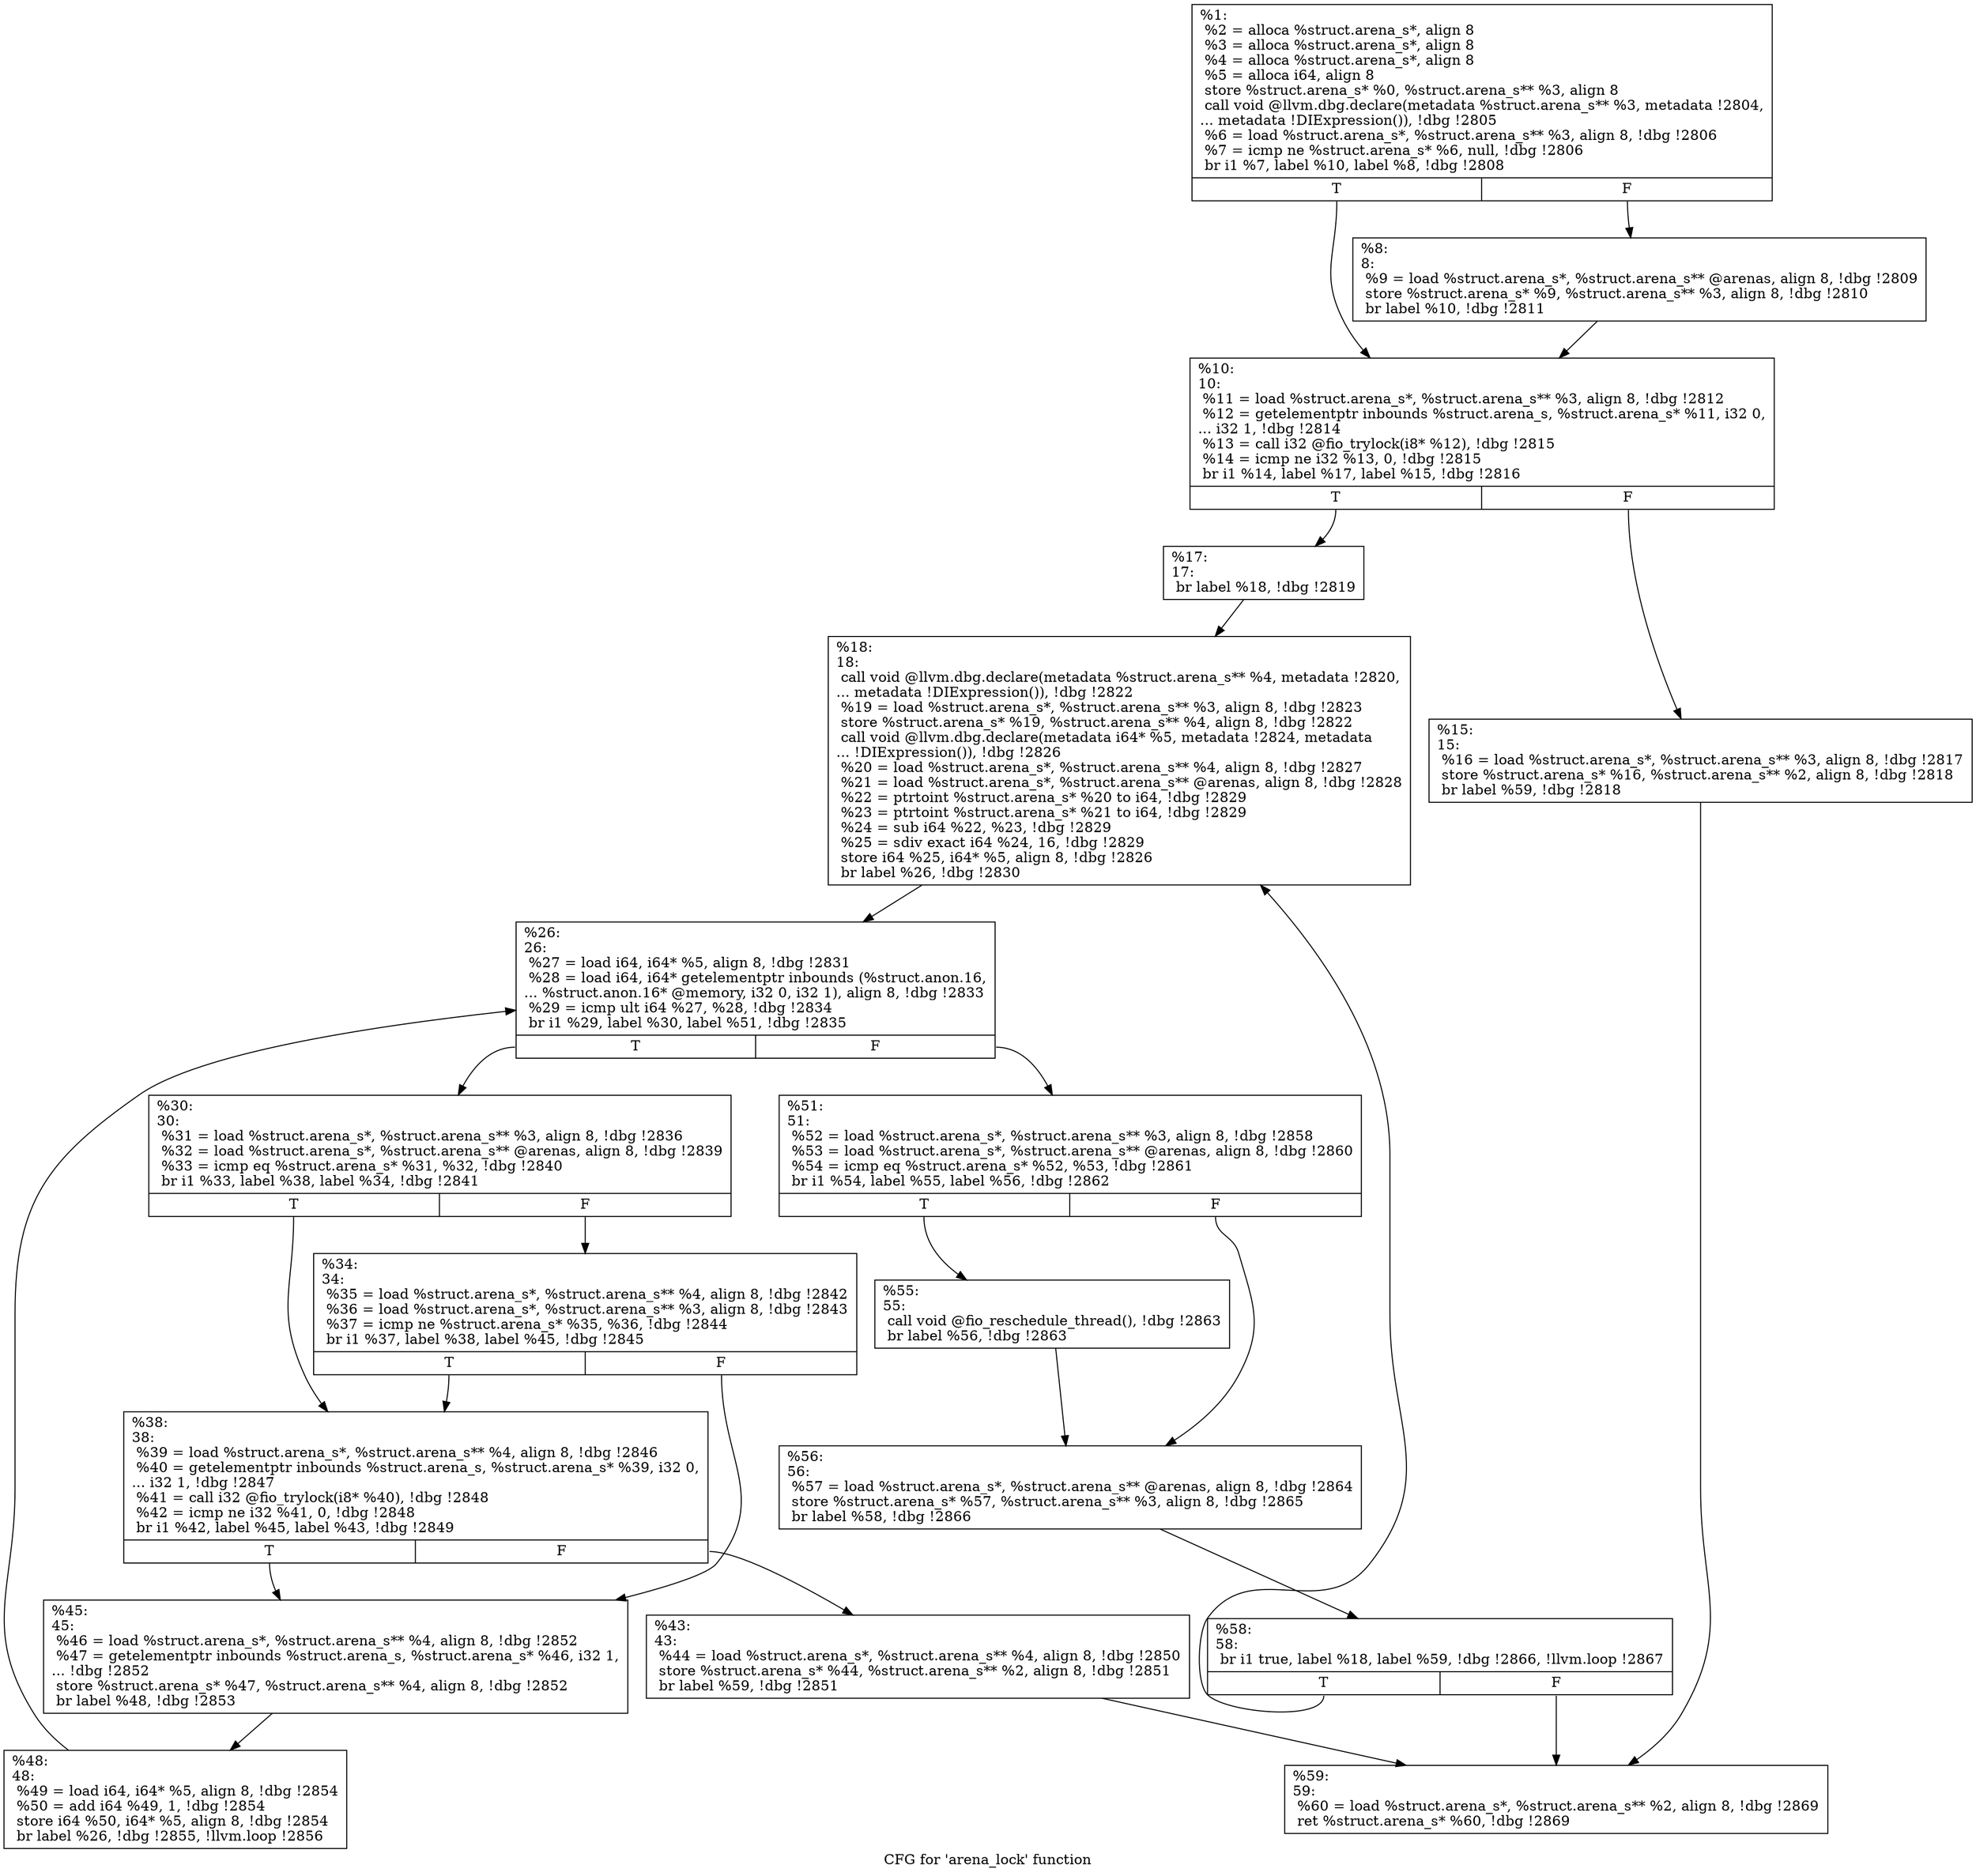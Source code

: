 digraph "CFG for 'arena_lock' function" {
	label="CFG for 'arena_lock' function";

	Node0x556851412720 [shape=record,label="{%1:\l  %2 = alloca %struct.arena_s*, align 8\l  %3 = alloca %struct.arena_s*, align 8\l  %4 = alloca %struct.arena_s*, align 8\l  %5 = alloca i64, align 8\l  store %struct.arena_s* %0, %struct.arena_s** %3, align 8\l  call void @llvm.dbg.declare(metadata %struct.arena_s** %3, metadata !2804,\l... metadata !DIExpression()), !dbg !2805\l  %6 = load %struct.arena_s*, %struct.arena_s** %3, align 8, !dbg !2806\l  %7 = icmp ne %struct.arena_s* %6, null, !dbg !2806\l  br i1 %7, label %10, label %8, !dbg !2808\l|{<s0>T|<s1>F}}"];
	Node0x556851412720:s0 -> Node0x556851413930;
	Node0x556851412720:s1 -> Node0x5568514138e0;
	Node0x5568514138e0 [shape=record,label="{%8:\l8:                                                \l  %9 = load %struct.arena_s*, %struct.arena_s** @arenas, align 8, !dbg !2809\l  store %struct.arena_s* %9, %struct.arena_s** %3, align 8, !dbg !2810\l  br label %10, !dbg !2811\l}"];
	Node0x5568514138e0 -> Node0x556851413930;
	Node0x556851413930 [shape=record,label="{%10:\l10:                                               \l  %11 = load %struct.arena_s*, %struct.arena_s** %3, align 8, !dbg !2812\l  %12 = getelementptr inbounds %struct.arena_s, %struct.arena_s* %11, i32 0,\l... i32 1, !dbg !2814\l  %13 = call i32 @fio_trylock(i8* %12), !dbg !2815\l  %14 = icmp ne i32 %13, 0, !dbg !2815\l  br i1 %14, label %17, label %15, !dbg !2816\l|{<s0>T|<s1>F}}"];
	Node0x556851413930:s0 -> Node0x5568514139d0;
	Node0x556851413930:s1 -> Node0x556851413980;
	Node0x556851413980 [shape=record,label="{%15:\l15:                                               \l  %16 = load %struct.arena_s*, %struct.arena_s** %3, align 8, !dbg !2817\l  store %struct.arena_s* %16, %struct.arena_s** %2, align 8, !dbg !2818\l  br label %59, !dbg !2818\l}"];
	Node0x556851413980 -> Node0x556851413de0;
	Node0x5568514139d0 [shape=record,label="{%17:\l17:                                               \l  br label %18, !dbg !2819\l}"];
	Node0x5568514139d0 -> Node0x556851413a20;
	Node0x556851413a20 [shape=record,label="{%18:\l18:                                               \l  call void @llvm.dbg.declare(metadata %struct.arena_s** %4, metadata !2820,\l... metadata !DIExpression()), !dbg !2822\l  %19 = load %struct.arena_s*, %struct.arena_s** %3, align 8, !dbg !2823\l  store %struct.arena_s* %19, %struct.arena_s** %4, align 8, !dbg !2822\l  call void @llvm.dbg.declare(metadata i64* %5, metadata !2824, metadata\l... !DIExpression()), !dbg !2826\l  %20 = load %struct.arena_s*, %struct.arena_s** %4, align 8, !dbg !2827\l  %21 = load %struct.arena_s*, %struct.arena_s** @arenas, align 8, !dbg !2828\l  %22 = ptrtoint %struct.arena_s* %20 to i64, !dbg !2829\l  %23 = ptrtoint %struct.arena_s* %21 to i64, !dbg !2829\l  %24 = sub i64 %22, %23, !dbg !2829\l  %25 = sdiv exact i64 %24, 16, !dbg !2829\l  store i64 %25, i64* %5, align 8, !dbg !2826\l  br label %26, !dbg !2830\l}"];
	Node0x556851413a20 -> Node0x556851413a70;
	Node0x556851413a70 [shape=record,label="{%26:\l26:                                               \l  %27 = load i64, i64* %5, align 8, !dbg !2831\l  %28 = load i64, i64* getelementptr inbounds (%struct.anon.16,\l... %struct.anon.16* @memory, i32 0, i32 1), align 8, !dbg !2833\l  %29 = icmp ult i64 %27, %28, !dbg !2834\l  br i1 %29, label %30, label %51, !dbg !2835\l|{<s0>T|<s1>F}}"];
	Node0x556851413a70:s0 -> Node0x556851413ac0;
	Node0x556851413a70:s1 -> Node0x556851413ca0;
	Node0x556851413ac0 [shape=record,label="{%30:\l30:                                               \l  %31 = load %struct.arena_s*, %struct.arena_s** %3, align 8, !dbg !2836\l  %32 = load %struct.arena_s*, %struct.arena_s** @arenas, align 8, !dbg !2839\l  %33 = icmp eq %struct.arena_s* %31, %32, !dbg !2840\l  br i1 %33, label %38, label %34, !dbg !2841\l|{<s0>T|<s1>F}}"];
	Node0x556851413ac0:s0 -> Node0x556851413b60;
	Node0x556851413ac0:s1 -> Node0x556851413b10;
	Node0x556851413b10 [shape=record,label="{%34:\l34:                                               \l  %35 = load %struct.arena_s*, %struct.arena_s** %4, align 8, !dbg !2842\l  %36 = load %struct.arena_s*, %struct.arena_s** %3, align 8, !dbg !2843\l  %37 = icmp ne %struct.arena_s* %35, %36, !dbg !2844\l  br i1 %37, label %38, label %45, !dbg !2845\l|{<s0>T|<s1>F}}"];
	Node0x556851413b10:s0 -> Node0x556851413b60;
	Node0x556851413b10:s1 -> Node0x556851413c00;
	Node0x556851413b60 [shape=record,label="{%38:\l38:                                               \l  %39 = load %struct.arena_s*, %struct.arena_s** %4, align 8, !dbg !2846\l  %40 = getelementptr inbounds %struct.arena_s, %struct.arena_s* %39, i32 0,\l... i32 1, !dbg !2847\l  %41 = call i32 @fio_trylock(i8* %40), !dbg !2848\l  %42 = icmp ne i32 %41, 0, !dbg !2848\l  br i1 %42, label %45, label %43, !dbg !2849\l|{<s0>T|<s1>F}}"];
	Node0x556851413b60:s0 -> Node0x556851413c00;
	Node0x556851413b60:s1 -> Node0x556851413bb0;
	Node0x556851413bb0 [shape=record,label="{%43:\l43:                                               \l  %44 = load %struct.arena_s*, %struct.arena_s** %4, align 8, !dbg !2850\l  store %struct.arena_s* %44, %struct.arena_s** %2, align 8, !dbg !2851\l  br label %59, !dbg !2851\l}"];
	Node0x556851413bb0 -> Node0x556851413de0;
	Node0x556851413c00 [shape=record,label="{%45:\l45:                                               \l  %46 = load %struct.arena_s*, %struct.arena_s** %4, align 8, !dbg !2852\l  %47 = getelementptr inbounds %struct.arena_s, %struct.arena_s* %46, i32 1,\l... !dbg !2852\l  store %struct.arena_s* %47, %struct.arena_s** %4, align 8, !dbg !2852\l  br label %48, !dbg !2853\l}"];
	Node0x556851413c00 -> Node0x556851413c50;
	Node0x556851413c50 [shape=record,label="{%48:\l48:                                               \l  %49 = load i64, i64* %5, align 8, !dbg !2854\l  %50 = add i64 %49, 1, !dbg !2854\l  store i64 %50, i64* %5, align 8, !dbg !2854\l  br label %26, !dbg !2855, !llvm.loop !2856\l}"];
	Node0x556851413c50 -> Node0x556851413a70;
	Node0x556851413ca0 [shape=record,label="{%51:\l51:                                               \l  %52 = load %struct.arena_s*, %struct.arena_s** %3, align 8, !dbg !2858\l  %53 = load %struct.arena_s*, %struct.arena_s** @arenas, align 8, !dbg !2860\l  %54 = icmp eq %struct.arena_s* %52, %53, !dbg !2861\l  br i1 %54, label %55, label %56, !dbg !2862\l|{<s0>T|<s1>F}}"];
	Node0x556851413ca0:s0 -> Node0x556851413cf0;
	Node0x556851413ca0:s1 -> Node0x556851413d40;
	Node0x556851413cf0 [shape=record,label="{%55:\l55:                                               \l  call void @fio_reschedule_thread(), !dbg !2863\l  br label %56, !dbg !2863\l}"];
	Node0x556851413cf0 -> Node0x556851413d40;
	Node0x556851413d40 [shape=record,label="{%56:\l56:                                               \l  %57 = load %struct.arena_s*, %struct.arena_s** @arenas, align 8, !dbg !2864\l  store %struct.arena_s* %57, %struct.arena_s** %3, align 8, !dbg !2865\l  br label %58, !dbg !2866\l}"];
	Node0x556851413d40 -> Node0x556851413d90;
	Node0x556851413d90 [shape=record,label="{%58:\l58:                                               \l  br i1 true, label %18, label %59, !dbg !2866, !llvm.loop !2867\l|{<s0>T|<s1>F}}"];
	Node0x556851413d90:s0 -> Node0x556851413a20;
	Node0x556851413d90:s1 -> Node0x556851413de0;
	Node0x556851413de0 [shape=record,label="{%59:\l59:                                               \l  %60 = load %struct.arena_s*, %struct.arena_s** %2, align 8, !dbg !2869\l  ret %struct.arena_s* %60, !dbg !2869\l}"];
}
